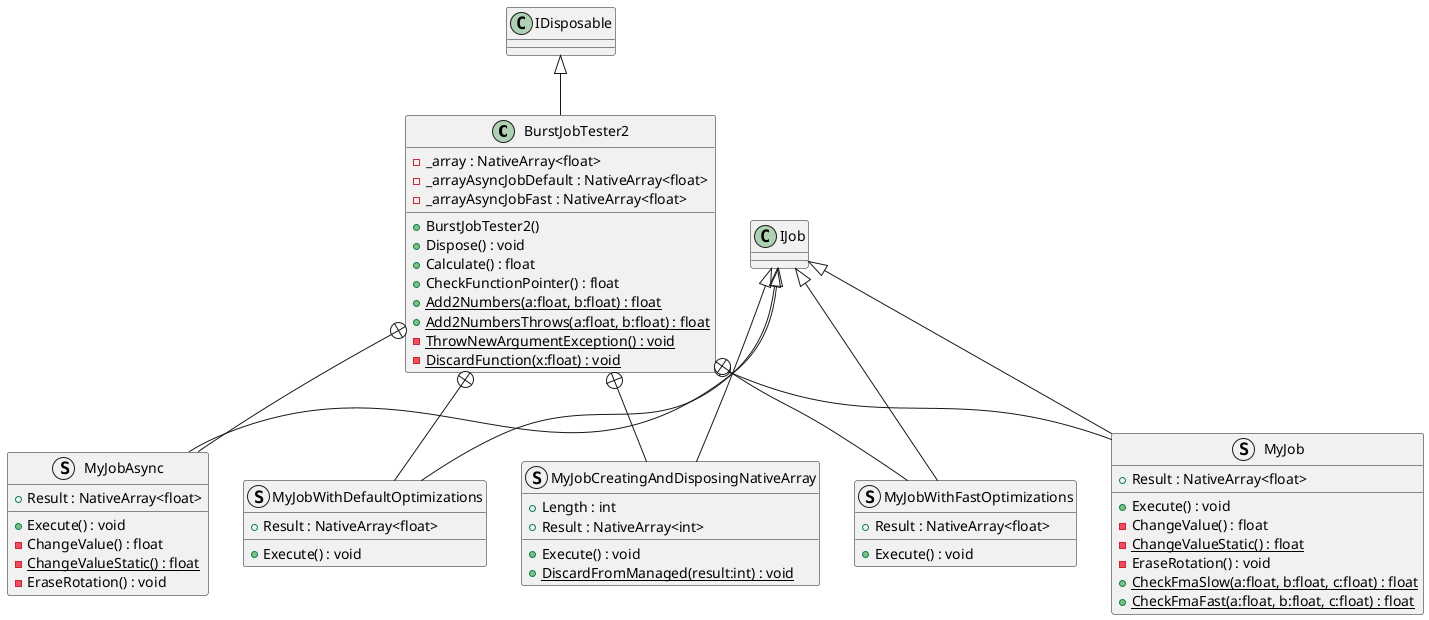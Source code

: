 @startuml
class BurstJobTester2 {
    - _array : NativeArray<float>
    - _arrayAsyncJobDefault : NativeArray<float>
    - _arrayAsyncJobFast : NativeArray<float>
    + BurstJobTester2()
    + Dispose() : void
    + Calculate() : float
    + CheckFunctionPointer() : float
    + {static} Add2Numbers(a:float, b:float) : float
    + {static} Add2NumbersThrows(a:float, b:float) : float
    - {static} ThrowNewArgumentException() : void
    - {static} DiscardFunction(x:float) : void
}
struct MyJob {
    + Result : NativeArray<float>
    + Execute() : void
    - ChangeValue() : float
    - {static} ChangeValueStatic() : float
    - EraseRotation() : void
    + {static} CheckFmaSlow(a:float, b:float, c:float) : float
    + {static} CheckFmaFast(a:float, b:float, c:float) : float
}
struct MyJobAsync {
    + Result : NativeArray<float>
    + Execute() : void
    - ChangeValue() : float
    - {static} ChangeValueStatic() : float
    - EraseRotation() : void
}
struct MyJobWithDefaultOptimizations {
    + Result : NativeArray<float>
    + Execute() : void
}
struct MyJobCreatingAndDisposingNativeArray {
    + Length : int
    + Result : NativeArray<int>
    + Execute() : void
    + {static} DiscardFromManaged(result:int) : void
}
struct MyJobWithFastOptimizations {
    + Result : NativeArray<float>
    + Execute() : void
}
IDisposable <|-- BurstJobTester2
BurstJobTester2 +-- MyJob
IJob <|-- MyJob
BurstJobTester2 +-- MyJobAsync
IJob <|-- MyJobAsync
BurstJobTester2 +-- MyJobWithDefaultOptimizations
IJob <|-- MyJobWithDefaultOptimizations
BurstJobTester2 +-- MyJobCreatingAndDisposingNativeArray
IJob <|-- MyJobCreatingAndDisposingNativeArray
BurstJobTester2 +-- MyJobWithFastOptimizations
IJob <|-- MyJobWithFastOptimizations
@enduml
